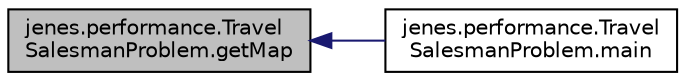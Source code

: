 digraph "jenes.performance.TravelSalesmanProblem.getMap"
{
  edge [fontname="Helvetica",fontsize="10",labelfontname="Helvetica",labelfontsize="10"];
  node [fontname="Helvetica",fontsize="10",shape=record];
  rankdir="LR";
  Node1 [label="jenes.performance.Travel\lSalesmanProblem.getMap",height=0.2,width=0.4,color="black", fillcolor="grey75", style="filled" fontcolor="black"];
  Node1 -> Node2 [dir="back",color="midnightblue",fontsize="10",style="solid",fontname="Helvetica"];
  Node2 [label="jenes.performance.Travel\lSalesmanProblem.main",height=0.2,width=0.4,color="black", fillcolor="white", style="filled",URL="$classjenes_1_1performance_1_1_travel_salesman_problem.html#ab2888d221761235635b6909357f6647c"];
}
